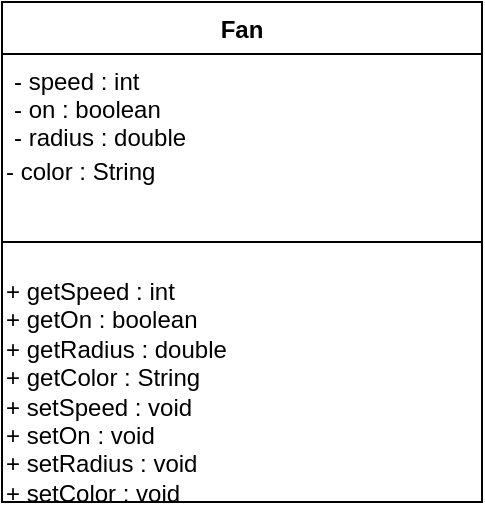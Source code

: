 <mxfile version="20.8.21" type="device"><diagram name="Page-1" id="bFrnRIHOZ0VHoNWXOU5S"><mxGraphModel dx="840" dy="477" grid="1" gridSize="10" guides="1" tooltips="1" connect="1" arrows="1" fold="1" page="1" pageScale="1" pageWidth="850" pageHeight="1100" math="0" shadow="0"><root><mxCell id="0"/><mxCell id="1" parent="0"/><mxCell id="DJiBipjt4X2t2-NGWSHJ-1" value="Fan" style="swimlane;fontStyle=1;align=center;verticalAlign=top;childLayout=stackLayout;horizontal=1;startSize=26;horizontalStack=0;resizeParent=1;resizeParentMax=0;resizeLast=0;collapsible=1;marginBottom=0;" vertex="1" parent="1"><mxGeometry x="260" y="80" width="240" height="250" as="geometry"/></mxCell><mxCell id="DJiBipjt4X2t2-NGWSHJ-2" value="- speed : int&#10;- on : boolean&#10;- radius : double&#10;" style="text;strokeColor=none;fillColor=none;align=left;verticalAlign=top;spacingLeft=4;spacingRight=4;overflow=hidden;rotatable=0;points=[[0,0.5],[1,0.5]];portConstraint=eastwest;" vertex="1" parent="DJiBipjt4X2t2-NGWSHJ-1"><mxGeometry y="26" width="240" height="44" as="geometry"/></mxCell><mxCell id="DJiBipjt4X2t2-NGWSHJ-6" value="- color : String" style="text;strokeColor=none;align=left;fillColor=none;html=1;verticalAlign=middle;whiteSpace=wrap;rounded=0;" vertex="1" parent="DJiBipjt4X2t2-NGWSHJ-1"><mxGeometry y="70" width="240" height="30" as="geometry"/></mxCell><mxCell id="DJiBipjt4X2t2-NGWSHJ-3" value="" style="line;strokeWidth=1;fillColor=none;align=left;verticalAlign=middle;spacingTop=-1;spacingLeft=3;spacingRight=3;rotatable=0;labelPosition=right;points=[];portConstraint=eastwest;strokeColor=inherit;" vertex="1" parent="DJiBipjt4X2t2-NGWSHJ-1"><mxGeometry y="100" width="240" height="40" as="geometry"/></mxCell><mxCell id="DJiBipjt4X2t2-NGWSHJ-7" value="+ getSpeed : int&lt;br&gt;+ getOn : boolean&lt;br&gt;+ getRadius : double&lt;br&gt;+ getColor : String&lt;br&gt;+ setSpeed : void&amp;nbsp;&lt;br&gt;+ setOn : void&lt;br&gt;+ setRadius : void&lt;br&gt;+ setColor : void&amp;nbsp;" style="text;strokeColor=none;align=left;fillColor=none;html=1;verticalAlign=middle;whiteSpace=wrap;rounded=0;" vertex="1" parent="DJiBipjt4X2t2-NGWSHJ-1"><mxGeometry y="140" width="240" height="110" as="geometry"/></mxCell></root></mxGraphModel></diagram></mxfile>